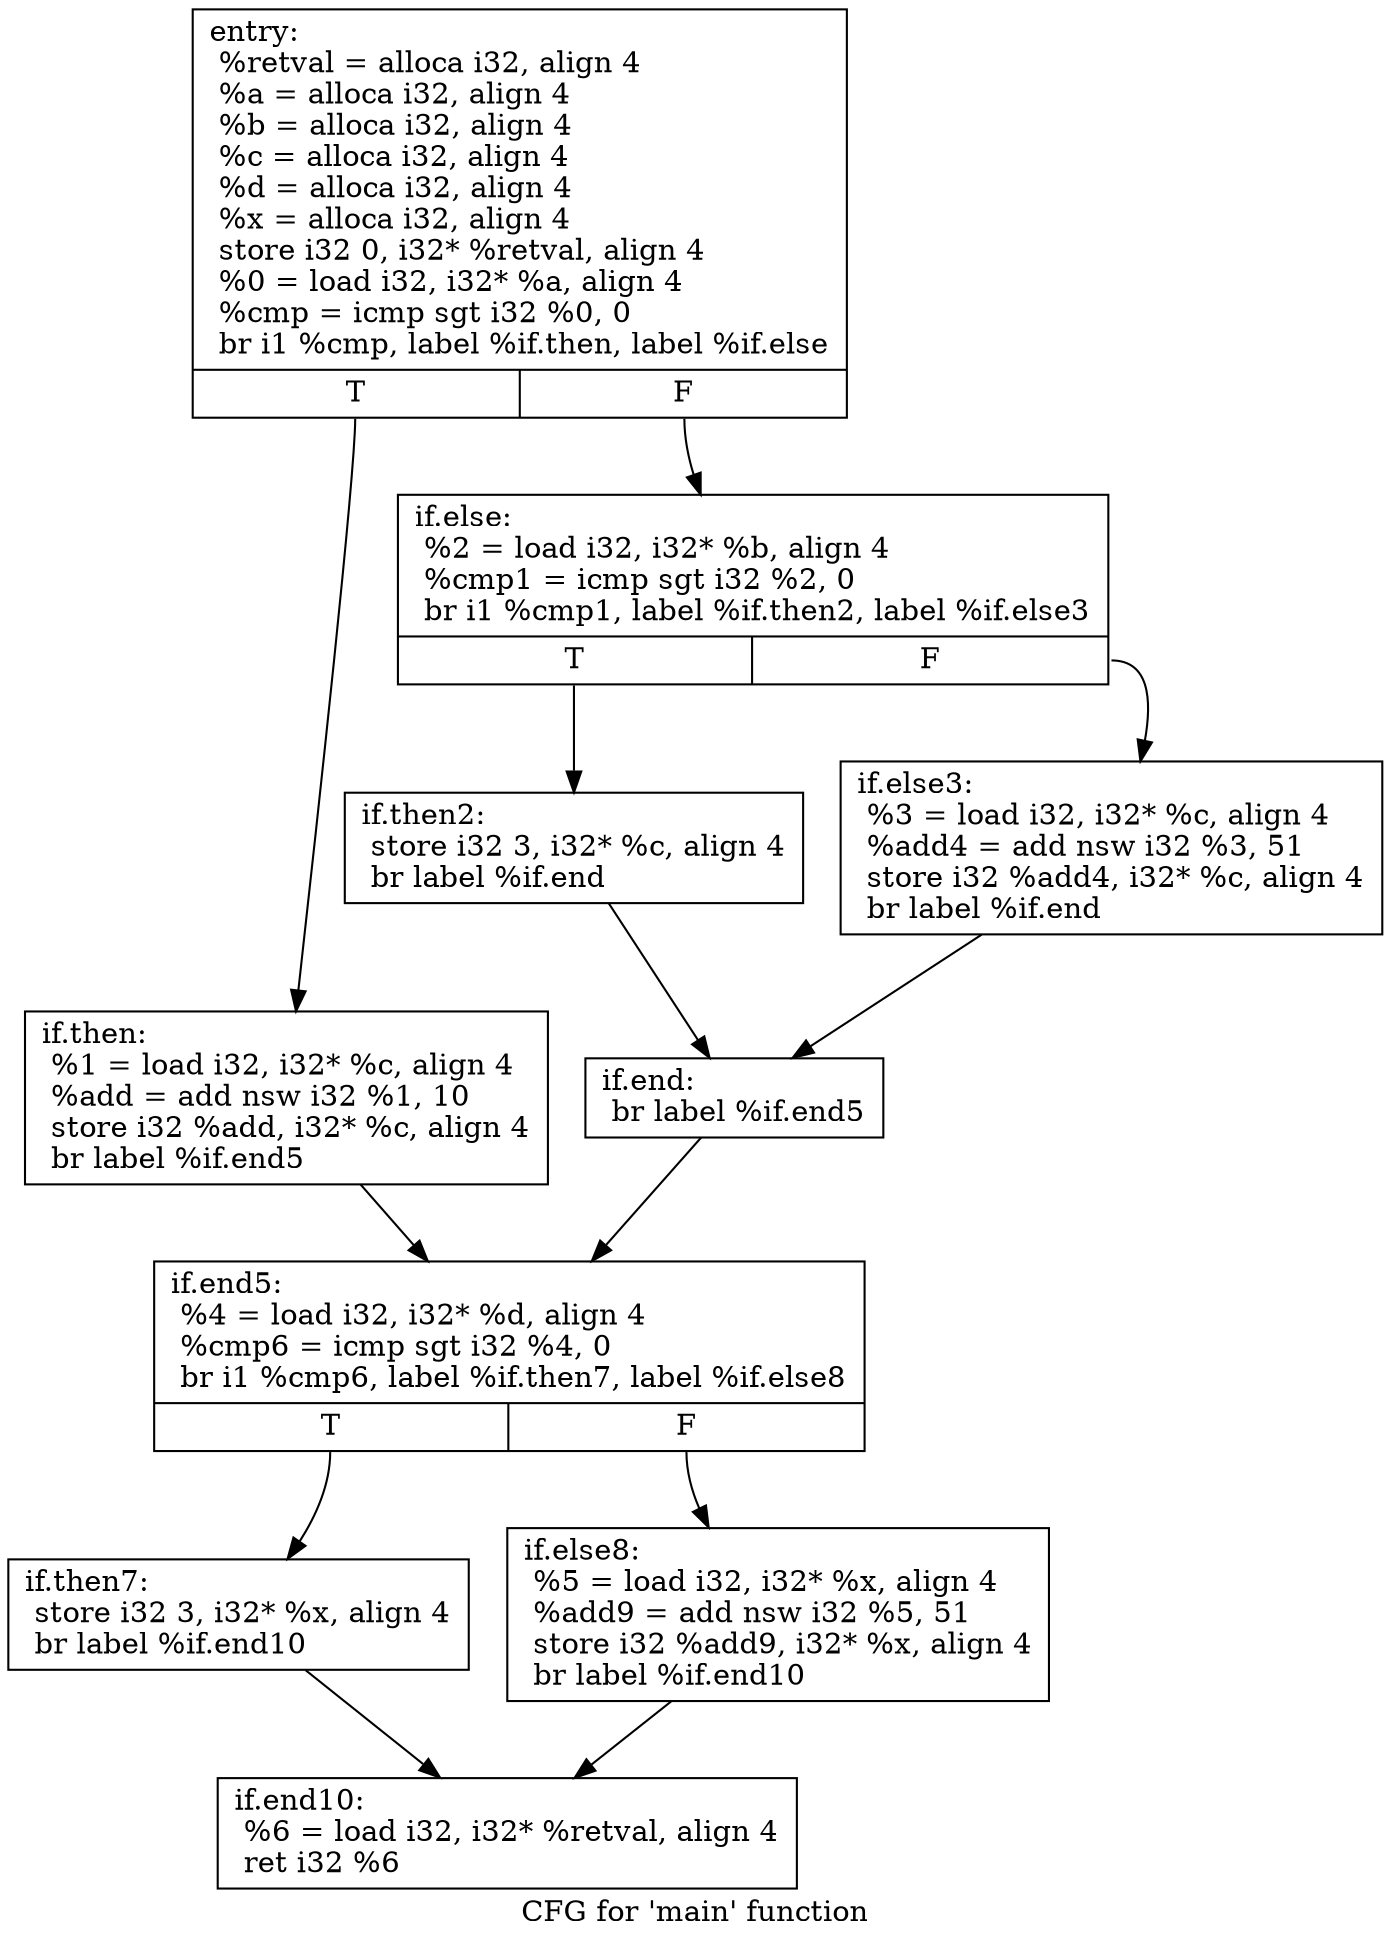 digraph "CFG for 'main' function" {
	label="CFG for 'main' function";

	Node0x55c1c3c949b0 [shape=record,label="{entry:\l  %retval = alloca i32, align 4\l  %a = alloca i32, align 4\l  %b = alloca i32, align 4\l  %c = alloca i32, align 4\l  %d = alloca i32, align 4\l  %x = alloca i32, align 4\l  store i32 0, i32* %retval, align 4\l  %0 = load i32, i32* %a, align 4\l  %cmp = icmp sgt i32 %0, 0\l  br i1 %cmp, label %if.then, label %if.else\l|{<s0>T|<s1>F}}"];
	Node0x55c1c3c949b0:s0 -> Node0x55c1c3c955e0;
	Node0x55c1c3c949b0:s1 -> Node0x55c1c3c956b0;
	Node0x55c1c3c955e0 [shape=record,label="{if.then:                                          \l  %1 = load i32, i32* %c, align 4\l  %add = add nsw i32 %1, 10\l  store i32 %add, i32* %c, align 4\l  br label %if.end5\l}"];
	Node0x55c1c3c955e0 -> Node0x55c1c3c958c0;
	Node0x55c1c3c956b0 [shape=record,label="{if.else:                                          \l  %2 = load i32, i32* %b, align 4\l  %cmp1 = icmp sgt i32 %2, 0\l  br i1 %cmp1, label %if.then2, label %if.else3\l|{<s0>T|<s1>F}}"];
	Node0x55c1c3c956b0:s0 -> Node0x55c1c3c95c30;
	Node0x55c1c3c956b0:s1 -> Node0x55c1c3c95d10;
	Node0x55c1c3c95c30 [shape=record,label="{if.then2:                                         \l  store i32 3, i32* %c, align 4\l  br label %if.end\l}"];
	Node0x55c1c3c95c30 -> Node0x55c1c3c95ea0;
	Node0x55c1c3c95d10 [shape=record,label="{if.else3:                                         \l  %3 = load i32, i32* %c, align 4\l  %add4 = add nsw i32 %3, 51\l  store i32 %add4, i32* %c, align 4\l  br label %if.end\l}"];
	Node0x55c1c3c95d10 -> Node0x55c1c3c95ea0;
	Node0x55c1c3c95ea0 [shape=record,label="{if.end:                                           \l  br label %if.end5\l}"];
	Node0x55c1c3c95ea0 -> Node0x55c1c3c958c0;
	Node0x55c1c3c958c0 [shape=record,label="{if.end5:                                          \l  %4 = load i32, i32* %d, align 4\l  %cmp6 = icmp sgt i32 %4, 0\l  br i1 %cmp6, label %if.then7, label %if.else8\l|{<s0>T|<s1>F}}"];
	Node0x55c1c3c958c0:s0 -> Node0x55c1c3c961f0;
	Node0x55c1c3c958c0:s1 -> Node0x55c1c3c962a0;
	Node0x55c1c3c961f0 [shape=record,label="{if.then7:                                         \l  store i32 3, i32* %x, align 4\l  br label %if.end10\l}"];
	Node0x55c1c3c961f0 -> Node0x55c1c3c96400;
	Node0x55c1c3c962a0 [shape=record,label="{if.else8:                                         \l  %5 = load i32, i32* %x, align 4\l  %add9 = add nsw i32 %5, 51\l  store i32 %add9, i32* %x, align 4\l  br label %if.end10\l}"];
	Node0x55c1c3c962a0 -> Node0x55c1c3c96400;
	Node0x55c1c3c96400 [shape=record,label="{if.end10:                                         \l  %6 = load i32, i32* %retval, align 4\l  ret i32 %6\l}"];
}
